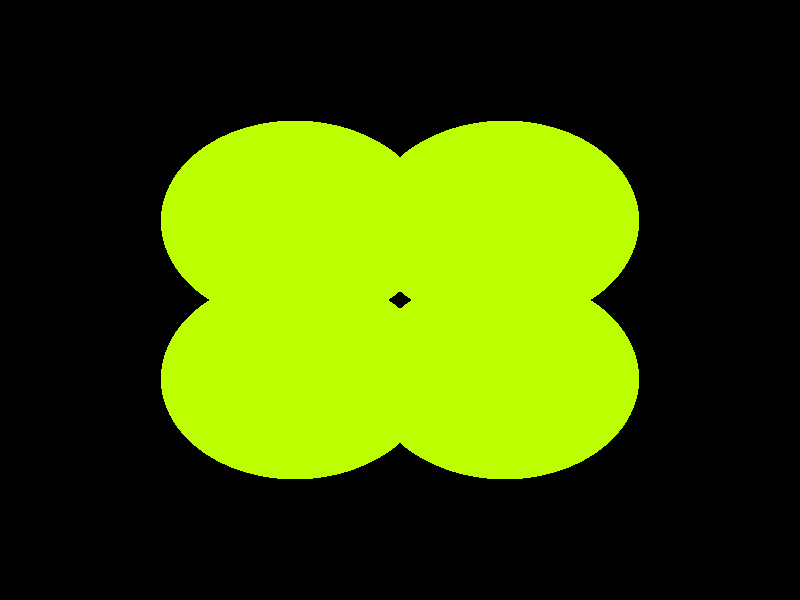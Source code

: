 // Scene Created by the Breeze Designer 2.0
// Written by Neville Richards

#include "colors.inc"
#include "textures.inc"
#include "shapes.inc"

// CAMERA POSITION
camera {
 right      < -1, 0, 0 >
 up         < 0, 1, 0 >
 direction  < 0, 0, 1 >
 location   < 0, 0, 4.5 >
 look_at    < 0, 0, 0 >
}
// LIGHT _light3
light_source { < 0, 0, 22 >
color White
}

// LIGHT _light4
light_source { < -10, 10, 10 >
color White
}






#declare _sphere4 =
// SPHERE _sphere4
sphere {  < 0, 0, 0 > 1
 texture { pigment { color MediumSpringGreen } }
 translate  < -0.75, -0.75, 0 >
 }


#declare _sphere4_0 =
// SPHERE _sphere4_0
sphere {  < 0, 0, 0 > 1
 texture { pigment { color MediumSpringGreen } }
 translate  < 0.75, 0.75, 0 >
 }


#declare _sphere4_1 =
// SPHERE _sphere4_1
sphere {  < 0, 0, 0 > 1
 texture { pigment { color MediumSpringGreen } }
 translate  < -0.75, 0.75, 0 >
 }


#declare _sphere4_1_2 =
// SPHERE _sphere4_1_2
sphere {  < 0, 0, 0 > 1
 texture { pigment { color MediumSpringGreen } }
 translate  < 0.75, -0.75, 0 >
 }


union {
  object { _sphere4 scale (0.75 + 0.3*sin(clock*pi)) }
  object { _sphere4_0 scale (0.75 + 0.3*sin(clock*pi))}
  object { _sphere4_1 scale (0.75 + 0.3*sin(clock*pi))}
  object { _sphere4_1_2 scale (0.75 + 0.3*sin(clock*pi))}
}

